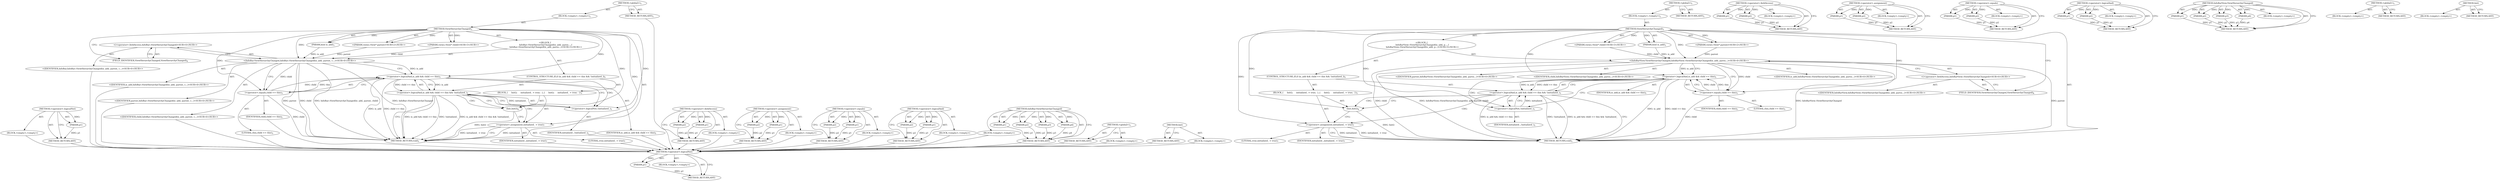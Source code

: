 digraph "Init" {
vulnerable_75 [label=<(METHOD,&lt;operator&gt;.logicalNot)>];
vulnerable_76 [label=<(PARAM,p1)>];
vulnerable_77 [label=<(BLOCK,&lt;empty&gt;,&lt;empty&gt;)>];
vulnerable_78 [label=<(METHOD_RETURN,ANY)>];
vulnerable_6 [label=<(METHOD,&lt;global&gt;)<SUB>1</SUB>>];
vulnerable_7 [label=<(BLOCK,&lt;empty&gt;,&lt;empty&gt;)<SUB>1</SUB>>];
vulnerable_8 [label=<(METHOD,ViewHierarchyChanged)<SUB>1</SUB>>];
vulnerable_9 [label=<(PARAM,bool is_add)<SUB>1</SUB>>];
vulnerable_10 [label="<(PARAM,views::View* parent)<SUB>2</SUB>>"];
vulnerable_11 [label="<(PARAM,views::View* child)<SUB>3</SUB>>"];
vulnerable_12 [label="<(BLOCK,{
  InfoBar::ViewHierarchyChanged(is_add, paren...,{
  InfoBar::ViewHierarchyChanged(is_add, paren...)<SUB>3</SUB>>"];
vulnerable_13 [label="<(InfoBar.ViewHierarchyChanged,InfoBar::ViewHierarchyChanged(is_add, parent, c...)<SUB>4</SUB>>"];
vulnerable_14 [label="<(&lt;operator&gt;.fieldAccess,InfoBar::ViewHierarchyChanged)<SUB>4</SUB>>"];
vulnerable_15 [label="<(IDENTIFIER,InfoBar,InfoBar::ViewHierarchyChanged(is_add, parent, c...)<SUB>4</SUB>>"];
vulnerable_16 [label=<(FIELD_IDENTIFIER,ViewHierarchyChanged,ViewHierarchyChanged)<SUB>4</SUB>>];
vulnerable_17 [label="<(IDENTIFIER,is_add,InfoBar::ViewHierarchyChanged(is_add, parent, c...)<SUB>4</SUB>>"];
vulnerable_18 [label="<(IDENTIFIER,parent,InfoBar::ViewHierarchyChanged(is_add, parent, c...)<SUB>4</SUB>>"];
vulnerable_19 [label="<(IDENTIFIER,child,InfoBar::ViewHierarchyChanged(is_add, parent, c...)<SUB>4</SUB>>"];
vulnerable_20 [label=<(CONTROL_STRUCTURE,IF,if (is_add &amp;&amp; child == this &amp;&amp; !initialized_))<SUB>5</SUB>>];
vulnerable_21 [label=<(&lt;operator&gt;.logicalAnd,is_add &amp;&amp; child == this &amp;&amp; !initialized_)<SUB>5</SUB>>];
vulnerable_22 [label=<(&lt;operator&gt;.logicalAnd,is_add &amp;&amp; child == this)<SUB>5</SUB>>];
vulnerable_23 [label=<(IDENTIFIER,is_add,is_add &amp;&amp; child == this)<SUB>5</SUB>>];
vulnerable_24 [label=<(&lt;operator&gt;.equals,child == this)<SUB>5</SUB>>];
vulnerable_25 [label=<(IDENTIFIER,child,child == this)<SUB>5</SUB>>];
vulnerable_26 [label=<(LITERAL,this,child == this)<SUB>5</SUB>>];
vulnerable_27 [label=<(&lt;operator&gt;.logicalNot,!initialized_)<SUB>5</SUB>>];
vulnerable_28 [label=<(IDENTIFIER,initialized_,!initialized_)<SUB>5</SUB>>];
vulnerable_29 [label=<(BLOCK,{
     Init();
     initialized_ = true;
  },{
     Init();
     initialized_ = true;
  })<SUB>5</SUB>>];
vulnerable_30 [label=<(Init,Init())<SUB>6</SUB>>];
vulnerable_31 [label=<(&lt;operator&gt;.assignment,initialized_ = true)<SUB>7</SUB>>];
vulnerable_32 [label=<(IDENTIFIER,initialized_,initialized_ = true)<SUB>7</SUB>>];
vulnerable_33 [label=<(LITERAL,true,initialized_ = true)<SUB>7</SUB>>];
vulnerable_34 [label=<(METHOD_RETURN,void)<SUB>1</SUB>>];
vulnerable_36 [label=<(METHOD_RETURN,ANY)<SUB>1</SUB>>];
vulnerable_60 [label=<(METHOD,&lt;operator&gt;.fieldAccess)>];
vulnerable_61 [label=<(PARAM,p1)>];
vulnerable_62 [label=<(PARAM,p2)>];
vulnerable_63 [label=<(BLOCK,&lt;empty&gt;,&lt;empty&gt;)>];
vulnerable_64 [label=<(METHOD_RETURN,ANY)>];
vulnerable_82 [label=<(METHOD,&lt;operator&gt;.assignment)>];
vulnerable_83 [label=<(PARAM,p1)>];
vulnerable_84 [label=<(PARAM,p2)>];
vulnerable_85 [label=<(BLOCK,&lt;empty&gt;,&lt;empty&gt;)>];
vulnerable_86 [label=<(METHOD_RETURN,ANY)>];
vulnerable_70 [label=<(METHOD,&lt;operator&gt;.equals)>];
vulnerable_71 [label=<(PARAM,p1)>];
vulnerable_72 [label=<(PARAM,p2)>];
vulnerable_73 [label=<(BLOCK,&lt;empty&gt;,&lt;empty&gt;)>];
vulnerable_74 [label=<(METHOD_RETURN,ANY)>];
vulnerable_65 [label=<(METHOD,&lt;operator&gt;.logicalAnd)>];
vulnerable_66 [label=<(PARAM,p1)>];
vulnerable_67 [label=<(PARAM,p2)>];
vulnerable_68 [label=<(BLOCK,&lt;empty&gt;,&lt;empty&gt;)>];
vulnerable_69 [label=<(METHOD_RETURN,ANY)>];
vulnerable_53 [label=<(METHOD,InfoBar.ViewHierarchyChanged)>];
vulnerable_54 [label=<(PARAM,p1)>];
vulnerable_55 [label=<(PARAM,p2)>];
vulnerable_56 [label=<(PARAM,p3)>];
vulnerable_57 [label=<(PARAM,p4)>];
vulnerable_58 [label=<(BLOCK,&lt;empty&gt;,&lt;empty&gt;)>];
vulnerable_59 [label=<(METHOD_RETURN,ANY)>];
vulnerable_47 [label=<(METHOD,&lt;global&gt;)<SUB>1</SUB>>];
vulnerable_48 [label=<(BLOCK,&lt;empty&gt;,&lt;empty&gt;)>];
vulnerable_49 [label=<(METHOD_RETURN,ANY)>];
vulnerable_79 [label=<(METHOD,Init)>];
vulnerable_80 [label=<(BLOCK,&lt;empty&gt;,&lt;empty&gt;)>];
vulnerable_81 [label=<(METHOD_RETURN,ANY)>];
fixed_75 [label=<(METHOD,&lt;operator&gt;.logicalNot)>];
fixed_76 [label=<(PARAM,p1)>];
fixed_77 [label=<(BLOCK,&lt;empty&gt;,&lt;empty&gt;)>];
fixed_78 [label=<(METHOD_RETURN,ANY)>];
fixed_6 [label=<(METHOD,&lt;global&gt;)<SUB>1</SUB>>];
fixed_7 [label=<(BLOCK,&lt;empty&gt;,&lt;empty&gt;)<SUB>1</SUB>>];
fixed_8 [label=<(METHOD,ViewHierarchyChanged)<SUB>1</SUB>>];
fixed_9 [label=<(PARAM,bool is_add)<SUB>1</SUB>>];
fixed_10 [label="<(PARAM,views::View* parent)<SUB>2</SUB>>"];
fixed_11 [label="<(PARAM,views::View* child)<SUB>3</SUB>>"];
fixed_12 [label="<(BLOCK,{
  InfoBarView::ViewHierarchyChanged(is_add, p...,{
  InfoBarView::ViewHierarchyChanged(is_add, p...)<SUB>3</SUB>>"];
fixed_13 [label="<(InfoBarView.ViewHierarchyChanged,InfoBarView::ViewHierarchyChanged(is_add, paren...)<SUB>4</SUB>>"];
fixed_14 [label="<(&lt;operator&gt;.fieldAccess,InfoBarView::ViewHierarchyChanged)<SUB>4</SUB>>"];
fixed_15 [label="<(IDENTIFIER,InfoBarView,InfoBarView::ViewHierarchyChanged(is_add, paren...)<SUB>4</SUB>>"];
fixed_16 [label=<(FIELD_IDENTIFIER,ViewHierarchyChanged,ViewHierarchyChanged)<SUB>4</SUB>>];
fixed_17 [label="<(IDENTIFIER,is_add,InfoBarView::ViewHierarchyChanged(is_add, paren...)<SUB>4</SUB>>"];
fixed_18 [label="<(IDENTIFIER,parent,InfoBarView::ViewHierarchyChanged(is_add, paren...)<SUB>4</SUB>>"];
fixed_19 [label="<(IDENTIFIER,child,InfoBarView::ViewHierarchyChanged(is_add, paren...)<SUB>4</SUB>>"];
fixed_20 [label=<(CONTROL_STRUCTURE,IF,if (is_add &amp;&amp; child == this &amp;&amp; !initialized_))<SUB>5</SUB>>];
fixed_21 [label=<(&lt;operator&gt;.logicalAnd,is_add &amp;&amp; child == this &amp;&amp; !initialized_)<SUB>5</SUB>>];
fixed_22 [label=<(&lt;operator&gt;.logicalAnd,is_add &amp;&amp; child == this)<SUB>5</SUB>>];
fixed_23 [label=<(IDENTIFIER,is_add,is_add &amp;&amp; child == this)<SUB>5</SUB>>];
fixed_24 [label=<(&lt;operator&gt;.equals,child == this)<SUB>5</SUB>>];
fixed_25 [label=<(IDENTIFIER,child,child == this)<SUB>5</SUB>>];
fixed_26 [label=<(LITERAL,this,child == this)<SUB>5</SUB>>];
fixed_27 [label=<(&lt;operator&gt;.logicalNot,!initialized_)<SUB>5</SUB>>];
fixed_28 [label=<(IDENTIFIER,initialized_,!initialized_)<SUB>5</SUB>>];
fixed_29 [label=<(BLOCK,{
     Init();
     initialized_ = true;
  },{
     Init();
     initialized_ = true;
  })<SUB>5</SUB>>];
fixed_30 [label=<(Init,Init())<SUB>6</SUB>>];
fixed_31 [label=<(&lt;operator&gt;.assignment,initialized_ = true)<SUB>7</SUB>>];
fixed_32 [label=<(IDENTIFIER,initialized_,initialized_ = true)<SUB>7</SUB>>];
fixed_33 [label=<(LITERAL,true,initialized_ = true)<SUB>7</SUB>>];
fixed_34 [label=<(METHOD_RETURN,void)<SUB>1</SUB>>];
fixed_36 [label=<(METHOD_RETURN,ANY)<SUB>1</SUB>>];
fixed_60 [label=<(METHOD,&lt;operator&gt;.fieldAccess)>];
fixed_61 [label=<(PARAM,p1)>];
fixed_62 [label=<(PARAM,p2)>];
fixed_63 [label=<(BLOCK,&lt;empty&gt;,&lt;empty&gt;)>];
fixed_64 [label=<(METHOD_RETURN,ANY)>];
fixed_82 [label=<(METHOD,&lt;operator&gt;.assignment)>];
fixed_83 [label=<(PARAM,p1)>];
fixed_84 [label=<(PARAM,p2)>];
fixed_85 [label=<(BLOCK,&lt;empty&gt;,&lt;empty&gt;)>];
fixed_86 [label=<(METHOD_RETURN,ANY)>];
fixed_70 [label=<(METHOD,&lt;operator&gt;.equals)>];
fixed_71 [label=<(PARAM,p1)>];
fixed_72 [label=<(PARAM,p2)>];
fixed_73 [label=<(BLOCK,&lt;empty&gt;,&lt;empty&gt;)>];
fixed_74 [label=<(METHOD_RETURN,ANY)>];
fixed_65 [label=<(METHOD,&lt;operator&gt;.logicalAnd)>];
fixed_66 [label=<(PARAM,p1)>];
fixed_67 [label=<(PARAM,p2)>];
fixed_68 [label=<(BLOCK,&lt;empty&gt;,&lt;empty&gt;)>];
fixed_69 [label=<(METHOD_RETURN,ANY)>];
fixed_53 [label=<(METHOD,InfoBarView.ViewHierarchyChanged)>];
fixed_54 [label=<(PARAM,p1)>];
fixed_55 [label=<(PARAM,p2)>];
fixed_56 [label=<(PARAM,p3)>];
fixed_57 [label=<(PARAM,p4)>];
fixed_58 [label=<(BLOCK,&lt;empty&gt;,&lt;empty&gt;)>];
fixed_59 [label=<(METHOD_RETURN,ANY)>];
fixed_47 [label=<(METHOD,&lt;global&gt;)<SUB>1</SUB>>];
fixed_48 [label=<(BLOCK,&lt;empty&gt;,&lt;empty&gt;)>];
fixed_49 [label=<(METHOD_RETURN,ANY)>];
fixed_79 [label=<(METHOD,Init)>];
fixed_80 [label=<(BLOCK,&lt;empty&gt;,&lt;empty&gt;)>];
fixed_81 [label=<(METHOD_RETURN,ANY)>];
vulnerable_75 -> vulnerable_76  [key=0, label="AST: "];
vulnerable_75 -> vulnerable_76  [key=1, label="DDG: "];
vulnerable_75 -> vulnerable_77  [key=0, label="AST: "];
vulnerable_75 -> vulnerable_78  [key=0, label="AST: "];
vulnerable_75 -> vulnerable_78  [key=1, label="CFG: "];
vulnerable_76 -> vulnerable_78  [key=0, label="DDG: p1"];
vulnerable_77 -> fixed_75  [key=0];
vulnerable_78 -> fixed_75  [key=0];
vulnerable_6 -> vulnerable_7  [key=0, label="AST: "];
vulnerable_6 -> vulnerable_36  [key=0, label="AST: "];
vulnerable_6 -> vulnerable_36  [key=1, label="CFG: "];
vulnerable_7 -> vulnerable_8  [key=0, label="AST: "];
vulnerable_8 -> vulnerable_9  [key=0, label="AST: "];
vulnerable_8 -> vulnerable_9  [key=1, label="DDG: "];
vulnerable_8 -> vulnerable_10  [key=0, label="AST: "];
vulnerable_8 -> vulnerable_10  [key=1, label="DDG: "];
vulnerable_8 -> vulnerable_11  [key=0, label="AST: "];
vulnerable_8 -> vulnerable_11  [key=1, label="DDG: "];
vulnerable_8 -> vulnerable_12  [key=0, label="AST: "];
vulnerable_8 -> vulnerable_34  [key=0, label="AST: "];
vulnerable_8 -> vulnerable_16  [key=0, label="CFG: "];
vulnerable_8 -> vulnerable_13  [key=0, label="DDG: "];
vulnerable_8 -> vulnerable_30  [key=0, label="DDG: "];
vulnerable_8 -> vulnerable_31  [key=0, label="DDG: "];
vulnerable_8 -> vulnerable_22  [key=0, label="DDG: "];
vulnerable_8 -> vulnerable_27  [key=0, label="DDG: "];
vulnerable_8 -> vulnerable_24  [key=0, label="DDG: "];
vulnerable_9 -> vulnerable_13  [key=0, label="DDG: is_add"];
vulnerable_10 -> vulnerable_13  [key=0, label="DDG: parent"];
vulnerable_11 -> vulnerable_13  [key=0, label="DDG: child"];
vulnerable_12 -> vulnerable_13  [key=0, label="AST: "];
vulnerable_12 -> vulnerable_20  [key=0, label="AST: "];
vulnerable_13 -> vulnerable_14  [key=0, label="AST: "];
vulnerable_13 -> vulnerable_17  [key=0, label="AST: "];
vulnerable_13 -> vulnerable_18  [key=0, label="AST: "];
vulnerable_13 -> vulnerable_19  [key=0, label="AST: "];
vulnerable_13 -> vulnerable_22  [key=0, label="CFG: "];
vulnerable_13 -> vulnerable_22  [key=1, label="DDG: is_add"];
vulnerable_13 -> vulnerable_24  [key=0, label="CFG: "];
vulnerable_13 -> vulnerable_24  [key=1, label="DDG: child"];
vulnerable_13 -> vulnerable_34  [key=0, label="DDG: InfoBar::ViewHierarchyChanged"];
vulnerable_13 -> vulnerable_34  [key=1, label="DDG: parent"];
vulnerable_13 -> vulnerable_34  [key=2, label="DDG: child"];
vulnerable_13 -> vulnerable_34  [key=3, label="DDG: InfoBar::ViewHierarchyChanged(is_add, parent, child)"];
vulnerable_14 -> vulnerable_15  [key=0, label="AST: "];
vulnerable_14 -> vulnerable_16  [key=0, label="AST: "];
vulnerable_14 -> vulnerable_13  [key=0, label="CFG: "];
vulnerable_15 -> fixed_75  [key=0];
vulnerable_16 -> vulnerable_14  [key=0, label="CFG: "];
vulnerable_17 -> fixed_75  [key=0];
vulnerable_18 -> fixed_75  [key=0];
vulnerable_19 -> fixed_75  [key=0];
vulnerable_20 -> vulnerable_21  [key=0, label="AST: "];
vulnerable_20 -> vulnerable_29  [key=0, label="AST: "];
vulnerable_21 -> vulnerable_22  [key=0, label="AST: "];
vulnerable_21 -> vulnerable_27  [key=0, label="AST: "];
vulnerable_21 -> vulnerable_30  [key=0, label="CFG: "];
vulnerable_21 -> vulnerable_30  [key=1, label="CDG: "];
vulnerable_21 -> vulnerable_34  [key=0, label="CFG: "];
vulnerable_21 -> vulnerable_34  [key=1, label="DDG: is_add &amp;&amp; child == this"];
vulnerable_21 -> vulnerable_34  [key=2, label="DDG: !initialized_"];
vulnerable_21 -> vulnerable_34  [key=3, label="DDG: is_add &amp;&amp; child == this &amp;&amp; !initialized_"];
vulnerable_21 -> vulnerable_31  [key=0, label="CDG: "];
vulnerable_22 -> vulnerable_23  [key=0, label="AST: "];
vulnerable_22 -> vulnerable_24  [key=0, label="AST: "];
vulnerable_22 -> vulnerable_21  [key=0, label="CFG: "];
vulnerable_22 -> vulnerable_21  [key=1, label="DDG: is_add"];
vulnerable_22 -> vulnerable_21  [key=2, label="DDG: child == this"];
vulnerable_22 -> vulnerable_27  [key=0, label="CFG: "];
vulnerable_22 -> vulnerable_27  [key=1, label="CDG: "];
vulnerable_22 -> vulnerable_34  [key=0, label="DDG: is_add"];
vulnerable_22 -> vulnerable_34  [key=1, label="DDG: child == this"];
vulnerable_23 -> fixed_75  [key=0];
vulnerable_24 -> vulnerable_25  [key=0, label="AST: "];
vulnerable_24 -> vulnerable_26  [key=0, label="AST: "];
vulnerable_24 -> vulnerable_22  [key=0, label="CFG: "];
vulnerable_24 -> vulnerable_22  [key=1, label="DDG: child"];
vulnerable_24 -> vulnerable_22  [key=2, label="DDG: this"];
vulnerable_24 -> vulnerable_34  [key=0, label="DDG: child"];
vulnerable_25 -> fixed_75  [key=0];
vulnerable_26 -> fixed_75  [key=0];
vulnerable_27 -> vulnerable_28  [key=0, label="AST: "];
vulnerable_27 -> vulnerable_21  [key=0, label="CFG: "];
vulnerable_27 -> vulnerable_21  [key=1, label="DDG: initialized_"];
vulnerable_28 -> fixed_75  [key=0];
vulnerable_29 -> vulnerable_30  [key=0, label="AST: "];
vulnerable_29 -> vulnerable_31  [key=0, label="AST: "];
vulnerable_30 -> vulnerable_31  [key=0, label="CFG: "];
vulnerable_30 -> vulnerable_34  [key=0, label="DDG: Init()"];
vulnerable_31 -> vulnerable_32  [key=0, label="AST: "];
vulnerable_31 -> vulnerable_33  [key=0, label="AST: "];
vulnerable_31 -> vulnerable_34  [key=0, label="CFG: "];
vulnerable_31 -> vulnerable_34  [key=1, label="DDG: initialized_"];
vulnerable_31 -> vulnerable_34  [key=2, label="DDG: initialized_ = true"];
vulnerable_32 -> fixed_75  [key=0];
vulnerable_33 -> fixed_75  [key=0];
vulnerable_34 -> fixed_75  [key=0];
vulnerable_36 -> fixed_75  [key=0];
vulnerable_60 -> vulnerable_61  [key=0, label="AST: "];
vulnerable_60 -> vulnerable_61  [key=1, label="DDG: "];
vulnerable_60 -> vulnerable_63  [key=0, label="AST: "];
vulnerable_60 -> vulnerable_62  [key=0, label="AST: "];
vulnerable_60 -> vulnerable_62  [key=1, label="DDG: "];
vulnerable_60 -> vulnerable_64  [key=0, label="AST: "];
vulnerable_60 -> vulnerable_64  [key=1, label="CFG: "];
vulnerable_61 -> vulnerable_64  [key=0, label="DDG: p1"];
vulnerable_62 -> vulnerable_64  [key=0, label="DDG: p2"];
vulnerable_63 -> fixed_75  [key=0];
vulnerable_64 -> fixed_75  [key=0];
vulnerable_82 -> vulnerable_83  [key=0, label="AST: "];
vulnerable_82 -> vulnerable_83  [key=1, label="DDG: "];
vulnerable_82 -> vulnerable_85  [key=0, label="AST: "];
vulnerable_82 -> vulnerable_84  [key=0, label="AST: "];
vulnerable_82 -> vulnerable_84  [key=1, label="DDG: "];
vulnerable_82 -> vulnerable_86  [key=0, label="AST: "];
vulnerable_82 -> vulnerable_86  [key=1, label="CFG: "];
vulnerable_83 -> vulnerable_86  [key=0, label="DDG: p1"];
vulnerable_84 -> vulnerable_86  [key=0, label="DDG: p2"];
vulnerable_85 -> fixed_75  [key=0];
vulnerable_86 -> fixed_75  [key=0];
vulnerable_70 -> vulnerable_71  [key=0, label="AST: "];
vulnerable_70 -> vulnerable_71  [key=1, label="DDG: "];
vulnerable_70 -> vulnerable_73  [key=0, label="AST: "];
vulnerable_70 -> vulnerable_72  [key=0, label="AST: "];
vulnerable_70 -> vulnerable_72  [key=1, label="DDG: "];
vulnerable_70 -> vulnerable_74  [key=0, label="AST: "];
vulnerable_70 -> vulnerable_74  [key=1, label="CFG: "];
vulnerable_71 -> vulnerable_74  [key=0, label="DDG: p1"];
vulnerable_72 -> vulnerable_74  [key=0, label="DDG: p2"];
vulnerable_73 -> fixed_75  [key=0];
vulnerable_74 -> fixed_75  [key=0];
vulnerable_65 -> vulnerable_66  [key=0, label="AST: "];
vulnerable_65 -> vulnerable_66  [key=1, label="DDG: "];
vulnerable_65 -> vulnerable_68  [key=0, label="AST: "];
vulnerable_65 -> vulnerable_67  [key=0, label="AST: "];
vulnerable_65 -> vulnerable_67  [key=1, label="DDG: "];
vulnerable_65 -> vulnerable_69  [key=0, label="AST: "];
vulnerable_65 -> vulnerable_69  [key=1, label="CFG: "];
vulnerable_66 -> vulnerable_69  [key=0, label="DDG: p1"];
vulnerable_67 -> vulnerable_69  [key=0, label="DDG: p2"];
vulnerable_68 -> fixed_75  [key=0];
vulnerable_69 -> fixed_75  [key=0];
vulnerable_53 -> vulnerable_54  [key=0, label="AST: "];
vulnerable_53 -> vulnerable_54  [key=1, label="DDG: "];
vulnerable_53 -> vulnerable_58  [key=0, label="AST: "];
vulnerable_53 -> vulnerable_55  [key=0, label="AST: "];
vulnerable_53 -> vulnerable_55  [key=1, label="DDG: "];
vulnerable_53 -> vulnerable_59  [key=0, label="AST: "];
vulnerable_53 -> vulnerable_59  [key=1, label="CFG: "];
vulnerable_53 -> vulnerable_56  [key=0, label="AST: "];
vulnerable_53 -> vulnerable_56  [key=1, label="DDG: "];
vulnerable_53 -> vulnerable_57  [key=0, label="AST: "];
vulnerable_53 -> vulnerable_57  [key=1, label="DDG: "];
vulnerable_54 -> vulnerable_59  [key=0, label="DDG: p1"];
vulnerable_55 -> vulnerable_59  [key=0, label="DDG: p2"];
vulnerable_56 -> vulnerable_59  [key=0, label="DDG: p3"];
vulnerable_57 -> vulnerable_59  [key=0, label="DDG: p4"];
vulnerable_58 -> fixed_75  [key=0];
vulnerable_59 -> fixed_75  [key=0];
vulnerable_47 -> vulnerable_48  [key=0, label="AST: "];
vulnerable_47 -> vulnerable_49  [key=0, label="AST: "];
vulnerable_47 -> vulnerable_49  [key=1, label="CFG: "];
vulnerable_48 -> fixed_75  [key=0];
vulnerable_49 -> fixed_75  [key=0];
vulnerable_79 -> vulnerable_80  [key=0, label="AST: "];
vulnerable_79 -> vulnerable_81  [key=0, label="AST: "];
vulnerable_79 -> vulnerable_81  [key=1, label="CFG: "];
vulnerable_80 -> fixed_75  [key=0];
vulnerable_81 -> fixed_75  [key=0];
fixed_75 -> fixed_76  [key=0, label="AST: "];
fixed_75 -> fixed_76  [key=1, label="DDG: "];
fixed_75 -> fixed_77  [key=0, label="AST: "];
fixed_75 -> fixed_78  [key=0, label="AST: "];
fixed_75 -> fixed_78  [key=1, label="CFG: "];
fixed_76 -> fixed_78  [key=0, label="DDG: p1"];
fixed_6 -> fixed_7  [key=0, label="AST: "];
fixed_6 -> fixed_36  [key=0, label="AST: "];
fixed_6 -> fixed_36  [key=1, label="CFG: "];
fixed_7 -> fixed_8  [key=0, label="AST: "];
fixed_8 -> fixed_9  [key=0, label="AST: "];
fixed_8 -> fixed_9  [key=1, label="DDG: "];
fixed_8 -> fixed_10  [key=0, label="AST: "];
fixed_8 -> fixed_10  [key=1, label="DDG: "];
fixed_8 -> fixed_11  [key=0, label="AST: "];
fixed_8 -> fixed_11  [key=1, label="DDG: "];
fixed_8 -> fixed_12  [key=0, label="AST: "];
fixed_8 -> fixed_34  [key=0, label="AST: "];
fixed_8 -> fixed_16  [key=0, label="CFG: "];
fixed_8 -> fixed_13  [key=0, label="DDG: "];
fixed_8 -> fixed_30  [key=0, label="DDG: "];
fixed_8 -> fixed_31  [key=0, label="DDG: "];
fixed_8 -> fixed_22  [key=0, label="DDG: "];
fixed_8 -> fixed_27  [key=0, label="DDG: "];
fixed_8 -> fixed_24  [key=0, label="DDG: "];
fixed_9 -> fixed_13  [key=0, label="DDG: is_add"];
fixed_10 -> fixed_13  [key=0, label="DDG: parent"];
fixed_11 -> fixed_13  [key=0, label="DDG: child"];
fixed_12 -> fixed_13  [key=0, label="AST: "];
fixed_12 -> fixed_20  [key=0, label="AST: "];
fixed_13 -> fixed_14  [key=0, label="AST: "];
fixed_13 -> fixed_17  [key=0, label="AST: "];
fixed_13 -> fixed_18  [key=0, label="AST: "];
fixed_13 -> fixed_19  [key=0, label="AST: "];
fixed_13 -> fixed_22  [key=0, label="CFG: "];
fixed_13 -> fixed_22  [key=1, label="DDG: is_add"];
fixed_13 -> fixed_24  [key=0, label="CFG: "];
fixed_13 -> fixed_24  [key=1, label="DDG: child"];
fixed_13 -> fixed_34  [key=0, label="DDG: InfoBarView::ViewHierarchyChanged"];
fixed_13 -> fixed_34  [key=1, label="DDG: parent"];
fixed_13 -> fixed_34  [key=2, label="DDG: child"];
fixed_13 -> fixed_34  [key=3, label="DDG: InfoBarView::ViewHierarchyChanged(is_add, parent, child)"];
fixed_14 -> fixed_15  [key=0, label="AST: "];
fixed_14 -> fixed_16  [key=0, label="AST: "];
fixed_14 -> fixed_13  [key=0, label="CFG: "];
fixed_16 -> fixed_14  [key=0, label="CFG: "];
fixed_20 -> fixed_21  [key=0, label="AST: "];
fixed_20 -> fixed_29  [key=0, label="AST: "];
fixed_21 -> fixed_22  [key=0, label="AST: "];
fixed_21 -> fixed_27  [key=0, label="AST: "];
fixed_21 -> fixed_30  [key=0, label="CFG: "];
fixed_21 -> fixed_30  [key=1, label="CDG: "];
fixed_21 -> fixed_34  [key=0, label="CFG: "];
fixed_21 -> fixed_34  [key=1, label="DDG: is_add &amp;&amp; child == this"];
fixed_21 -> fixed_34  [key=2, label="DDG: !initialized_"];
fixed_21 -> fixed_34  [key=3, label="DDG: is_add &amp;&amp; child == this &amp;&amp; !initialized_"];
fixed_21 -> fixed_31  [key=0, label="CDG: "];
fixed_22 -> fixed_23  [key=0, label="AST: "];
fixed_22 -> fixed_24  [key=0, label="AST: "];
fixed_22 -> fixed_21  [key=0, label="CFG: "];
fixed_22 -> fixed_21  [key=1, label="DDG: is_add"];
fixed_22 -> fixed_21  [key=2, label="DDG: child == this"];
fixed_22 -> fixed_27  [key=0, label="CFG: "];
fixed_22 -> fixed_27  [key=1, label="CDG: "];
fixed_22 -> fixed_34  [key=0, label="DDG: is_add"];
fixed_22 -> fixed_34  [key=1, label="DDG: child == this"];
fixed_24 -> fixed_25  [key=0, label="AST: "];
fixed_24 -> fixed_26  [key=0, label="AST: "];
fixed_24 -> fixed_22  [key=0, label="CFG: "];
fixed_24 -> fixed_22  [key=1, label="DDG: child"];
fixed_24 -> fixed_22  [key=2, label="DDG: this"];
fixed_24 -> fixed_34  [key=0, label="DDG: child"];
fixed_27 -> fixed_28  [key=0, label="AST: "];
fixed_27 -> fixed_21  [key=0, label="CFG: "];
fixed_27 -> fixed_21  [key=1, label="DDG: initialized_"];
fixed_29 -> fixed_30  [key=0, label="AST: "];
fixed_29 -> fixed_31  [key=0, label="AST: "];
fixed_30 -> fixed_31  [key=0, label="CFG: "];
fixed_30 -> fixed_34  [key=0, label="DDG: Init()"];
fixed_31 -> fixed_32  [key=0, label="AST: "];
fixed_31 -> fixed_33  [key=0, label="AST: "];
fixed_31 -> fixed_34  [key=0, label="CFG: "];
fixed_31 -> fixed_34  [key=1, label="DDG: initialized_"];
fixed_31 -> fixed_34  [key=2, label="DDG: initialized_ = true"];
fixed_60 -> fixed_61  [key=0, label="AST: "];
fixed_60 -> fixed_61  [key=1, label="DDG: "];
fixed_60 -> fixed_63  [key=0, label="AST: "];
fixed_60 -> fixed_62  [key=0, label="AST: "];
fixed_60 -> fixed_62  [key=1, label="DDG: "];
fixed_60 -> fixed_64  [key=0, label="AST: "];
fixed_60 -> fixed_64  [key=1, label="CFG: "];
fixed_61 -> fixed_64  [key=0, label="DDG: p1"];
fixed_62 -> fixed_64  [key=0, label="DDG: p2"];
fixed_82 -> fixed_83  [key=0, label="AST: "];
fixed_82 -> fixed_83  [key=1, label="DDG: "];
fixed_82 -> fixed_85  [key=0, label="AST: "];
fixed_82 -> fixed_84  [key=0, label="AST: "];
fixed_82 -> fixed_84  [key=1, label="DDG: "];
fixed_82 -> fixed_86  [key=0, label="AST: "];
fixed_82 -> fixed_86  [key=1, label="CFG: "];
fixed_83 -> fixed_86  [key=0, label="DDG: p1"];
fixed_84 -> fixed_86  [key=0, label="DDG: p2"];
fixed_70 -> fixed_71  [key=0, label="AST: "];
fixed_70 -> fixed_71  [key=1, label="DDG: "];
fixed_70 -> fixed_73  [key=0, label="AST: "];
fixed_70 -> fixed_72  [key=0, label="AST: "];
fixed_70 -> fixed_72  [key=1, label="DDG: "];
fixed_70 -> fixed_74  [key=0, label="AST: "];
fixed_70 -> fixed_74  [key=1, label="CFG: "];
fixed_71 -> fixed_74  [key=0, label="DDG: p1"];
fixed_72 -> fixed_74  [key=0, label="DDG: p2"];
fixed_65 -> fixed_66  [key=0, label="AST: "];
fixed_65 -> fixed_66  [key=1, label="DDG: "];
fixed_65 -> fixed_68  [key=0, label="AST: "];
fixed_65 -> fixed_67  [key=0, label="AST: "];
fixed_65 -> fixed_67  [key=1, label="DDG: "];
fixed_65 -> fixed_69  [key=0, label="AST: "];
fixed_65 -> fixed_69  [key=1, label="CFG: "];
fixed_66 -> fixed_69  [key=0, label="DDG: p1"];
fixed_67 -> fixed_69  [key=0, label="DDG: p2"];
fixed_53 -> fixed_54  [key=0, label="AST: "];
fixed_53 -> fixed_54  [key=1, label="DDG: "];
fixed_53 -> fixed_58  [key=0, label="AST: "];
fixed_53 -> fixed_55  [key=0, label="AST: "];
fixed_53 -> fixed_55  [key=1, label="DDG: "];
fixed_53 -> fixed_59  [key=0, label="AST: "];
fixed_53 -> fixed_59  [key=1, label="CFG: "];
fixed_53 -> fixed_56  [key=0, label="AST: "];
fixed_53 -> fixed_56  [key=1, label="DDG: "];
fixed_53 -> fixed_57  [key=0, label="AST: "];
fixed_53 -> fixed_57  [key=1, label="DDG: "];
fixed_54 -> fixed_59  [key=0, label="DDG: p1"];
fixed_55 -> fixed_59  [key=0, label="DDG: p2"];
fixed_56 -> fixed_59  [key=0, label="DDG: p3"];
fixed_57 -> fixed_59  [key=0, label="DDG: p4"];
fixed_47 -> fixed_48  [key=0, label="AST: "];
fixed_47 -> fixed_49  [key=0, label="AST: "];
fixed_47 -> fixed_49  [key=1, label="CFG: "];
fixed_79 -> fixed_80  [key=0, label="AST: "];
fixed_79 -> fixed_81  [key=0, label="AST: "];
fixed_79 -> fixed_81  [key=1, label="CFG: "];
}

